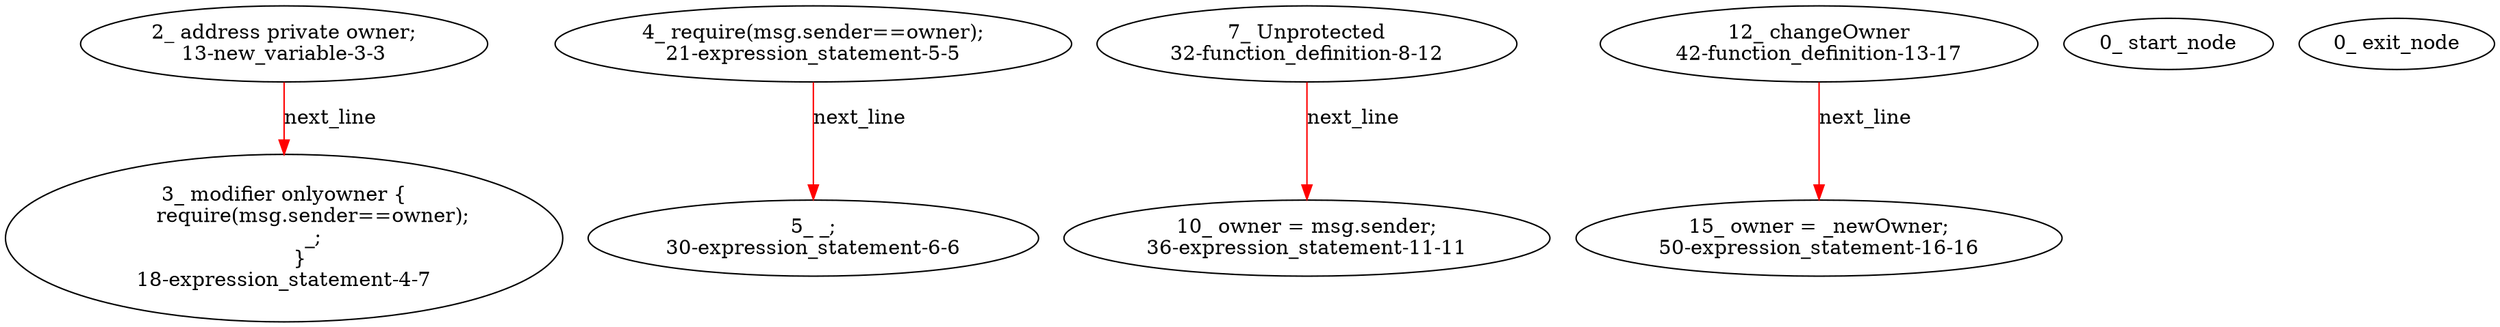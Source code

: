 digraph  {
13 [label="2_ address private owner;\n13-new_variable-3-3", type_label=new_variable];
18 [label="3_ modifier onlyowner {\n         require(msg.sender==owner);\n         _;\n     }\n18-expression_statement-4-7", type_label=expression_statement];
21 [label="4_ require(msg.sender==owner);\n21-expression_statement-5-5", type_label=expression_statement];
30 [label="5_ _;\n30-expression_statement-6-6", type_label=expression_statement];
32 [label="7_ Unprotected\n32-function_definition-8-12", type_label=function_definition];
36 [label="10_ owner = msg.sender;\n36-expression_statement-11-11", type_label=expression_statement];
42 [label="12_ changeOwner\n42-function_definition-13-17", type_label=function_definition];
50 [label="15_ owner = _newOwner;\n50-expression_statement-16-16", type_label=expression_statement];
1 [label="0_ start_node", type_label=start];
2 [label="0_ exit_node", type_label=exit];
13 -> 18  [color=red, controlflow_type=next_line, edge_type=CFG_edge, key=0, label=next_line];
21 -> 30  [color=red, controlflow_type=next_line, edge_type=CFG_edge, key=0, label=next_line];
32 -> 36  [color=red, controlflow_type=next_line, edge_type=CFG_edge, key=0, label=next_line];
42 -> 50  [color=red, controlflow_type=next_line, edge_type=CFG_edge, key=0, label=next_line];
}
